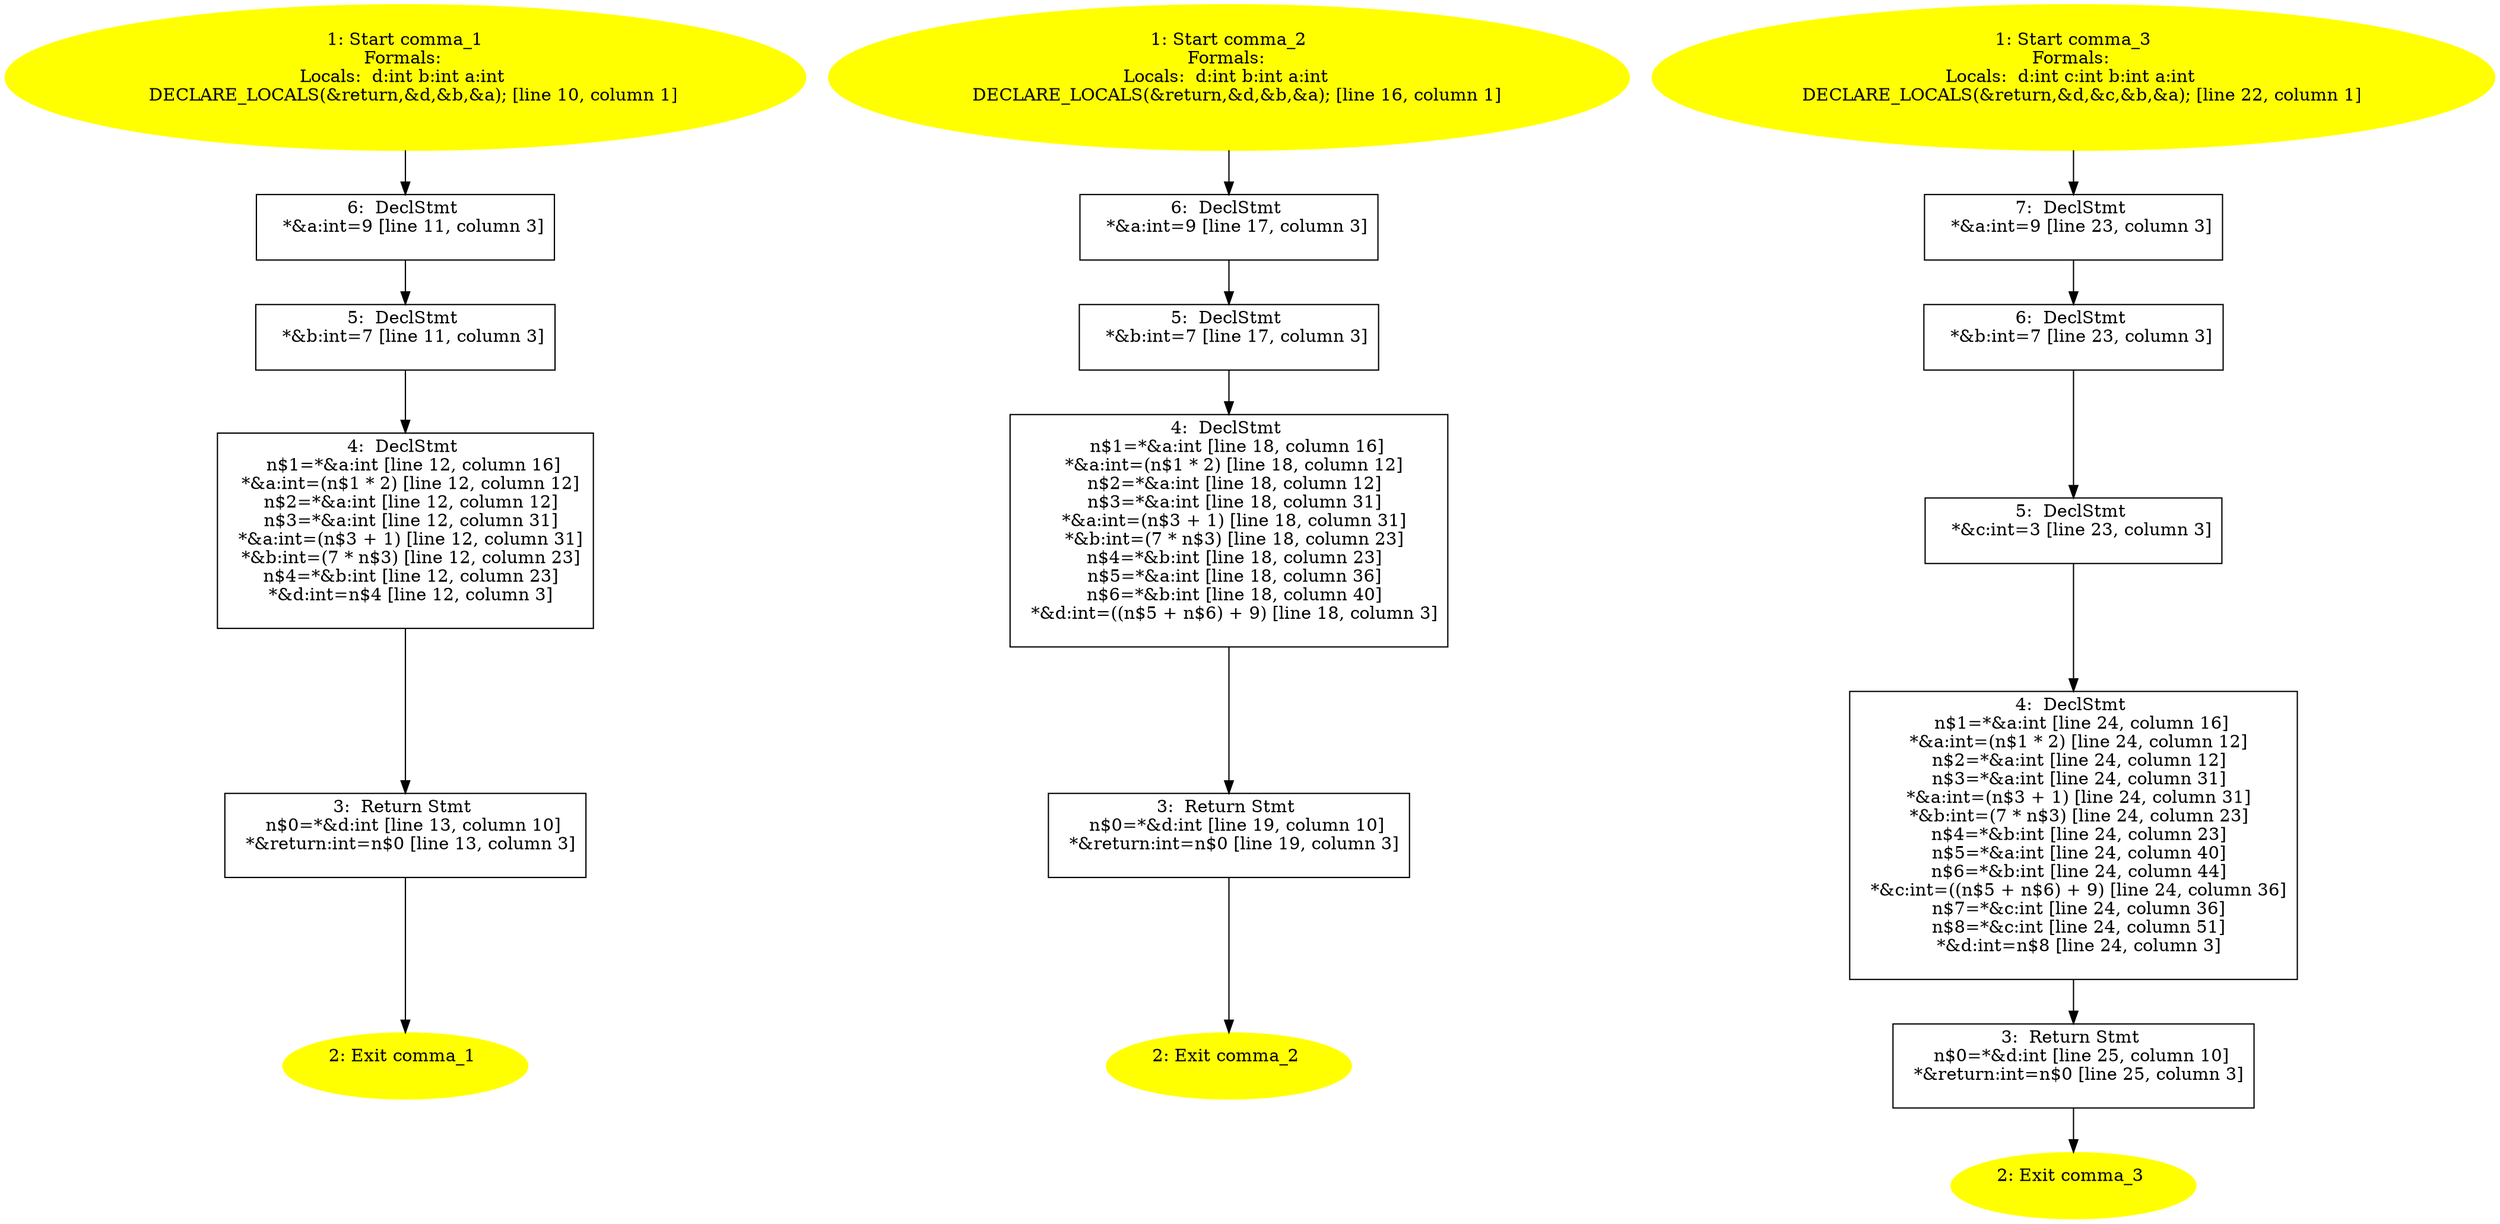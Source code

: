 /* @generated */
digraph cfg {
"comma_1.bafaed8336991f5a2e612ee2580c1506_1" [label="1: Start comma_1\nFormals: \nLocals:  d:int b:int a:int \n   DECLARE_LOCALS(&return,&d,&b,&a); [line 10, column 1]\n " color=yellow style=filled]
	

	 "comma_1.bafaed8336991f5a2e612ee2580c1506_1" -> "comma_1.bafaed8336991f5a2e612ee2580c1506_6" ;
"comma_1.bafaed8336991f5a2e612ee2580c1506_2" [label="2: Exit comma_1 \n  " color=yellow style=filled]
	

"comma_1.bafaed8336991f5a2e612ee2580c1506_3" [label="3:  Return Stmt \n   n$0=*&d:int [line 13, column 10]\n  *&return:int=n$0 [line 13, column 3]\n " shape="box"]
	

	 "comma_1.bafaed8336991f5a2e612ee2580c1506_3" -> "comma_1.bafaed8336991f5a2e612ee2580c1506_2" ;
"comma_1.bafaed8336991f5a2e612ee2580c1506_4" [label="4:  DeclStmt \n   n$1=*&a:int [line 12, column 16]\n  *&a:int=(n$1 * 2) [line 12, column 12]\n  n$2=*&a:int [line 12, column 12]\n  n$3=*&a:int [line 12, column 31]\n  *&a:int=(n$3 + 1) [line 12, column 31]\n  *&b:int=(7 * n$3) [line 12, column 23]\n  n$4=*&b:int [line 12, column 23]\n  *&d:int=n$4 [line 12, column 3]\n " shape="box"]
	

	 "comma_1.bafaed8336991f5a2e612ee2580c1506_4" -> "comma_1.bafaed8336991f5a2e612ee2580c1506_3" ;
"comma_1.bafaed8336991f5a2e612ee2580c1506_5" [label="5:  DeclStmt \n   *&b:int=7 [line 11, column 3]\n " shape="box"]
	

	 "comma_1.bafaed8336991f5a2e612ee2580c1506_5" -> "comma_1.bafaed8336991f5a2e612ee2580c1506_4" ;
"comma_1.bafaed8336991f5a2e612ee2580c1506_6" [label="6:  DeclStmt \n   *&a:int=9 [line 11, column 3]\n " shape="box"]
	

	 "comma_1.bafaed8336991f5a2e612ee2580c1506_6" -> "comma_1.bafaed8336991f5a2e612ee2580c1506_5" ;
"comma_2.aa5fd44d8dfe78041d816bb9ce86a85f_1" [label="1: Start comma_2\nFormals: \nLocals:  d:int b:int a:int \n   DECLARE_LOCALS(&return,&d,&b,&a); [line 16, column 1]\n " color=yellow style=filled]
	

	 "comma_2.aa5fd44d8dfe78041d816bb9ce86a85f_1" -> "comma_2.aa5fd44d8dfe78041d816bb9ce86a85f_6" ;
"comma_2.aa5fd44d8dfe78041d816bb9ce86a85f_2" [label="2: Exit comma_2 \n  " color=yellow style=filled]
	

"comma_2.aa5fd44d8dfe78041d816bb9ce86a85f_3" [label="3:  Return Stmt \n   n$0=*&d:int [line 19, column 10]\n  *&return:int=n$0 [line 19, column 3]\n " shape="box"]
	

	 "comma_2.aa5fd44d8dfe78041d816bb9ce86a85f_3" -> "comma_2.aa5fd44d8dfe78041d816bb9ce86a85f_2" ;
"comma_2.aa5fd44d8dfe78041d816bb9ce86a85f_4" [label="4:  DeclStmt \n   n$1=*&a:int [line 18, column 16]\n  *&a:int=(n$1 * 2) [line 18, column 12]\n  n$2=*&a:int [line 18, column 12]\n  n$3=*&a:int [line 18, column 31]\n  *&a:int=(n$3 + 1) [line 18, column 31]\n  *&b:int=(7 * n$3) [line 18, column 23]\n  n$4=*&b:int [line 18, column 23]\n  n$5=*&a:int [line 18, column 36]\n  n$6=*&b:int [line 18, column 40]\n  *&d:int=((n$5 + n$6) + 9) [line 18, column 3]\n " shape="box"]
	

	 "comma_2.aa5fd44d8dfe78041d816bb9ce86a85f_4" -> "comma_2.aa5fd44d8dfe78041d816bb9ce86a85f_3" ;
"comma_2.aa5fd44d8dfe78041d816bb9ce86a85f_5" [label="5:  DeclStmt \n   *&b:int=7 [line 17, column 3]\n " shape="box"]
	

	 "comma_2.aa5fd44d8dfe78041d816bb9ce86a85f_5" -> "comma_2.aa5fd44d8dfe78041d816bb9ce86a85f_4" ;
"comma_2.aa5fd44d8dfe78041d816bb9ce86a85f_6" [label="6:  DeclStmt \n   *&a:int=9 [line 17, column 3]\n " shape="box"]
	

	 "comma_2.aa5fd44d8dfe78041d816bb9ce86a85f_6" -> "comma_2.aa5fd44d8dfe78041d816bb9ce86a85f_5" ;
"comma_3.94b9d12e6a2f1dbb384d21928d4e092d_1" [label="1: Start comma_3\nFormals: \nLocals:  d:int c:int b:int a:int \n   DECLARE_LOCALS(&return,&d,&c,&b,&a); [line 22, column 1]\n " color=yellow style=filled]
	

	 "comma_3.94b9d12e6a2f1dbb384d21928d4e092d_1" -> "comma_3.94b9d12e6a2f1dbb384d21928d4e092d_7" ;
"comma_3.94b9d12e6a2f1dbb384d21928d4e092d_2" [label="2: Exit comma_3 \n  " color=yellow style=filled]
	

"comma_3.94b9d12e6a2f1dbb384d21928d4e092d_3" [label="3:  Return Stmt \n   n$0=*&d:int [line 25, column 10]\n  *&return:int=n$0 [line 25, column 3]\n " shape="box"]
	

	 "comma_3.94b9d12e6a2f1dbb384d21928d4e092d_3" -> "comma_3.94b9d12e6a2f1dbb384d21928d4e092d_2" ;
"comma_3.94b9d12e6a2f1dbb384d21928d4e092d_4" [label="4:  DeclStmt \n   n$1=*&a:int [line 24, column 16]\n  *&a:int=(n$1 * 2) [line 24, column 12]\n  n$2=*&a:int [line 24, column 12]\n  n$3=*&a:int [line 24, column 31]\n  *&a:int=(n$3 + 1) [line 24, column 31]\n  *&b:int=(7 * n$3) [line 24, column 23]\n  n$4=*&b:int [line 24, column 23]\n  n$5=*&a:int [line 24, column 40]\n  n$6=*&b:int [line 24, column 44]\n  *&c:int=((n$5 + n$6) + 9) [line 24, column 36]\n  n$7=*&c:int [line 24, column 36]\n  n$8=*&c:int [line 24, column 51]\n  *&d:int=n$8 [line 24, column 3]\n " shape="box"]
	

	 "comma_3.94b9d12e6a2f1dbb384d21928d4e092d_4" -> "comma_3.94b9d12e6a2f1dbb384d21928d4e092d_3" ;
"comma_3.94b9d12e6a2f1dbb384d21928d4e092d_5" [label="5:  DeclStmt \n   *&c:int=3 [line 23, column 3]\n " shape="box"]
	

	 "comma_3.94b9d12e6a2f1dbb384d21928d4e092d_5" -> "comma_3.94b9d12e6a2f1dbb384d21928d4e092d_4" ;
"comma_3.94b9d12e6a2f1dbb384d21928d4e092d_6" [label="6:  DeclStmt \n   *&b:int=7 [line 23, column 3]\n " shape="box"]
	

	 "comma_3.94b9d12e6a2f1dbb384d21928d4e092d_6" -> "comma_3.94b9d12e6a2f1dbb384d21928d4e092d_5" ;
"comma_3.94b9d12e6a2f1dbb384d21928d4e092d_7" [label="7:  DeclStmt \n   *&a:int=9 [line 23, column 3]\n " shape="box"]
	

	 "comma_3.94b9d12e6a2f1dbb384d21928d4e092d_7" -> "comma_3.94b9d12e6a2f1dbb384d21928d4e092d_6" ;
}
